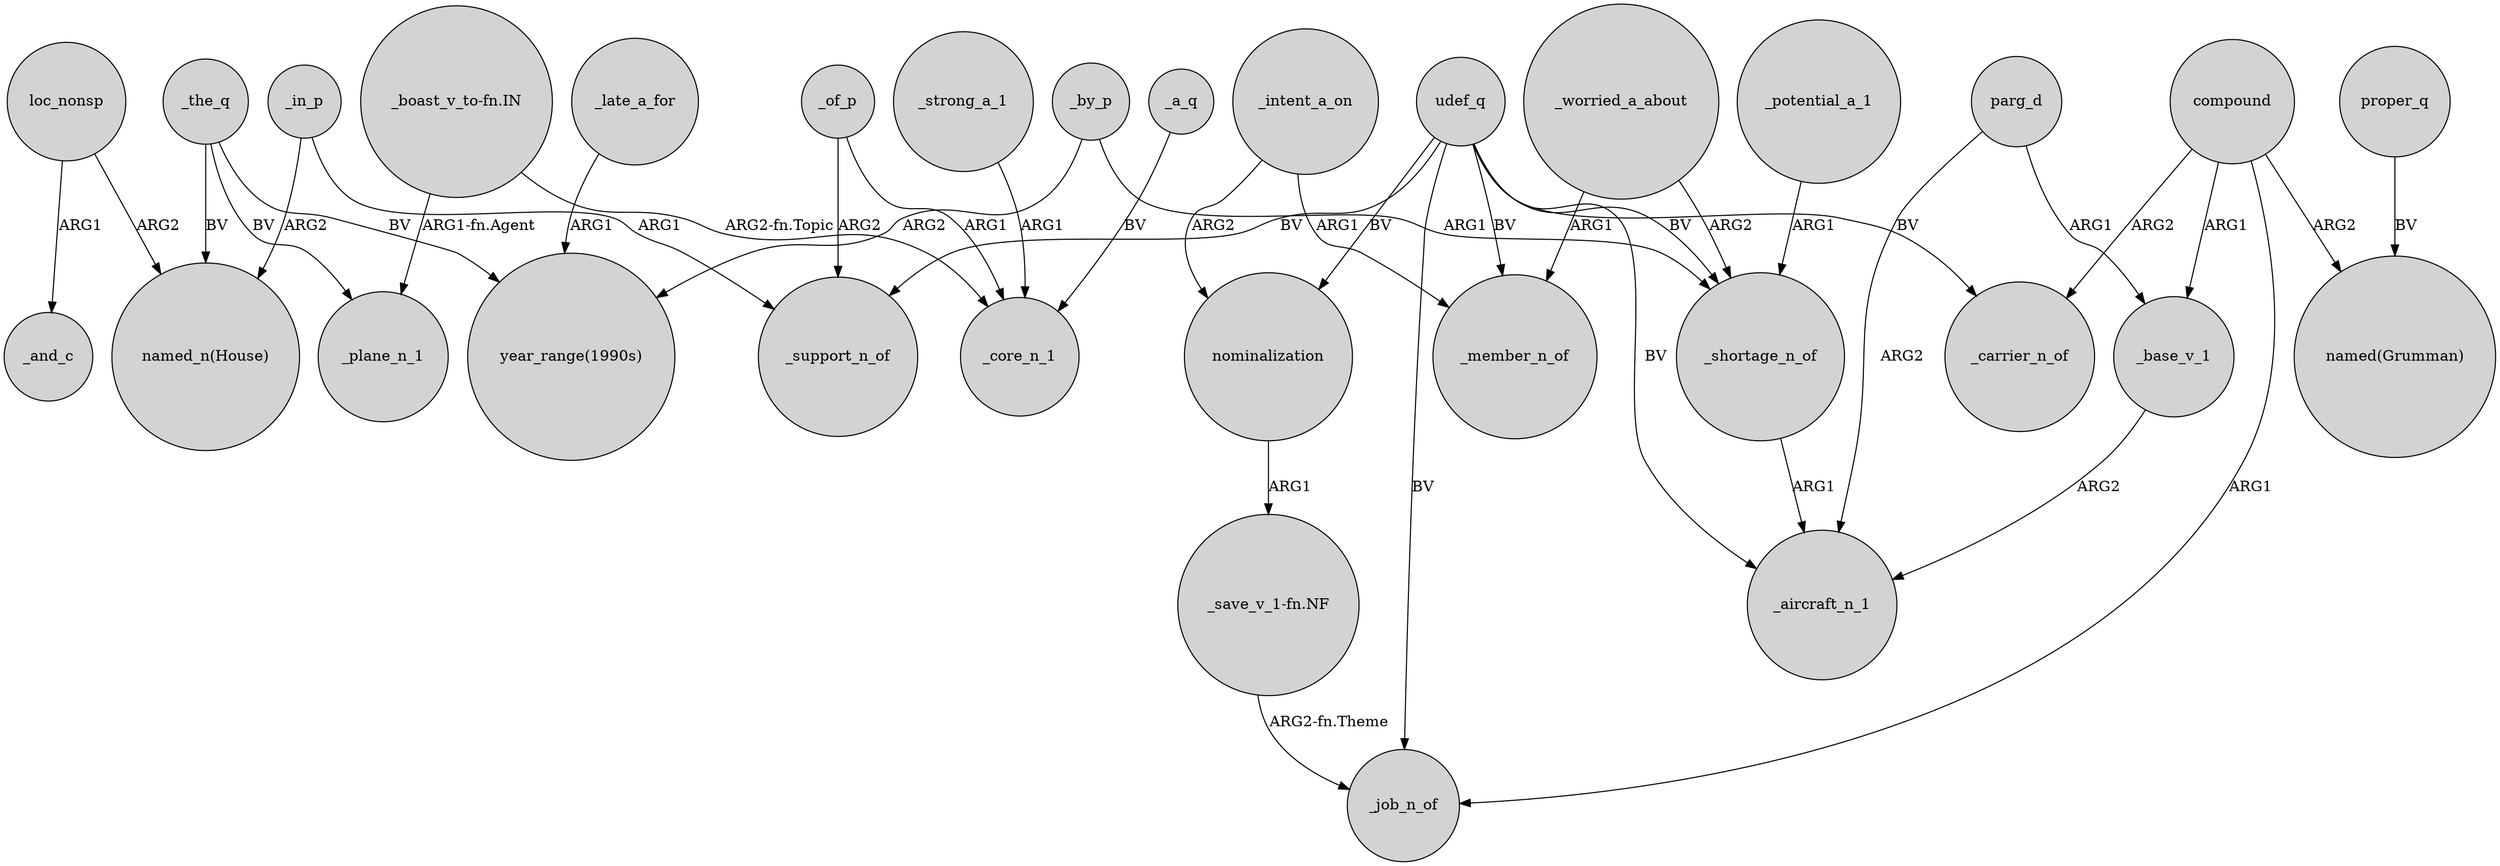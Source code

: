 digraph {
	node [shape=circle style=filled]
	loc_nonsp -> _and_c [label=ARG1]
	_the_q -> "year_range(1990s)" [label=BV]
	_of_p -> _support_n_of [label=ARG2]
	_by_p -> _shortage_n_of [label=ARG1]
	_a_q -> _core_n_1 [label=BV]
	_shortage_n_of -> _aircraft_n_1 [label=ARG1]
	_worried_a_about -> _shortage_n_of [label=ARG2]
	proper_q -> "named(Grumman)" [label=BV]
	loc_nonsp -> "named_n(House)" [label=ARG2]
	udef_q -> _shortage_n_of [label=BV]
	"_save_v_1-fn.NF" -> _job_n_of [label="ARG2-fn.Theme"]
	_intent_a_on -> nominalization [label=ARG2]
	_in_p -> _support_n_of [label=ARG1]
	_the_q -> "named_n(House)" [label=BV]
	"_boast_v_to-fn.IN" -> _plane_n_1 [label="ARG1-fn.Agent"]
	_base_v_1 -> _aircraft_n_1 [label=ARG2]
	_intent_a_on -> _member_n_of [label=ARG1]
	udef_q -> _aircraft_n_1 [label=BV]
	_potential_a_1 -> _shortage_n_of [label=ARG1]
	compound -> _job_n_of [label=ARG1]
	parg_d -> _aircraft_n_1 [label=ARG2]
	_the_q -> _plane_n_1 [label=BV]
	_late_a_for -> "year_range(1990s)" [label=ARG1]
	compound -> _carrier_n_of [label=ARG2]
	compound -> _base_v_1 [label=ARG1]
	_of_p -> _core_n_1 [label=ARG1]
	udef_q -> _member_n_of [label=BV]
	udef_q -> nominalization [label=BV]
	"_boast_v_to-fn.IN" -> _core_n_1 [label="ARG2-fn.Topic"]
	_strong_a_1 -> _core_n_1 [label=ARG1]
	compound -> "named(Grumman)" [label=ARG2]
	_worried_a_about -> _member_n_of [label=ARG1]
	udef_q -> _support_n_of [label=BV]
	udef_q -> _carrier_n_of [label=BV]
	nominalization -> "_save_v_1-fn.NF" [label=ARG1]
	parg_d -> _base_v_1 [label=ARG1]
	_in_p -> "named_n(House)" [label=ARG2]
	udef_q -> _job_n_of [label=BV]
	_by_p -> "year_range(1990s)" [label=ARG2]
}

